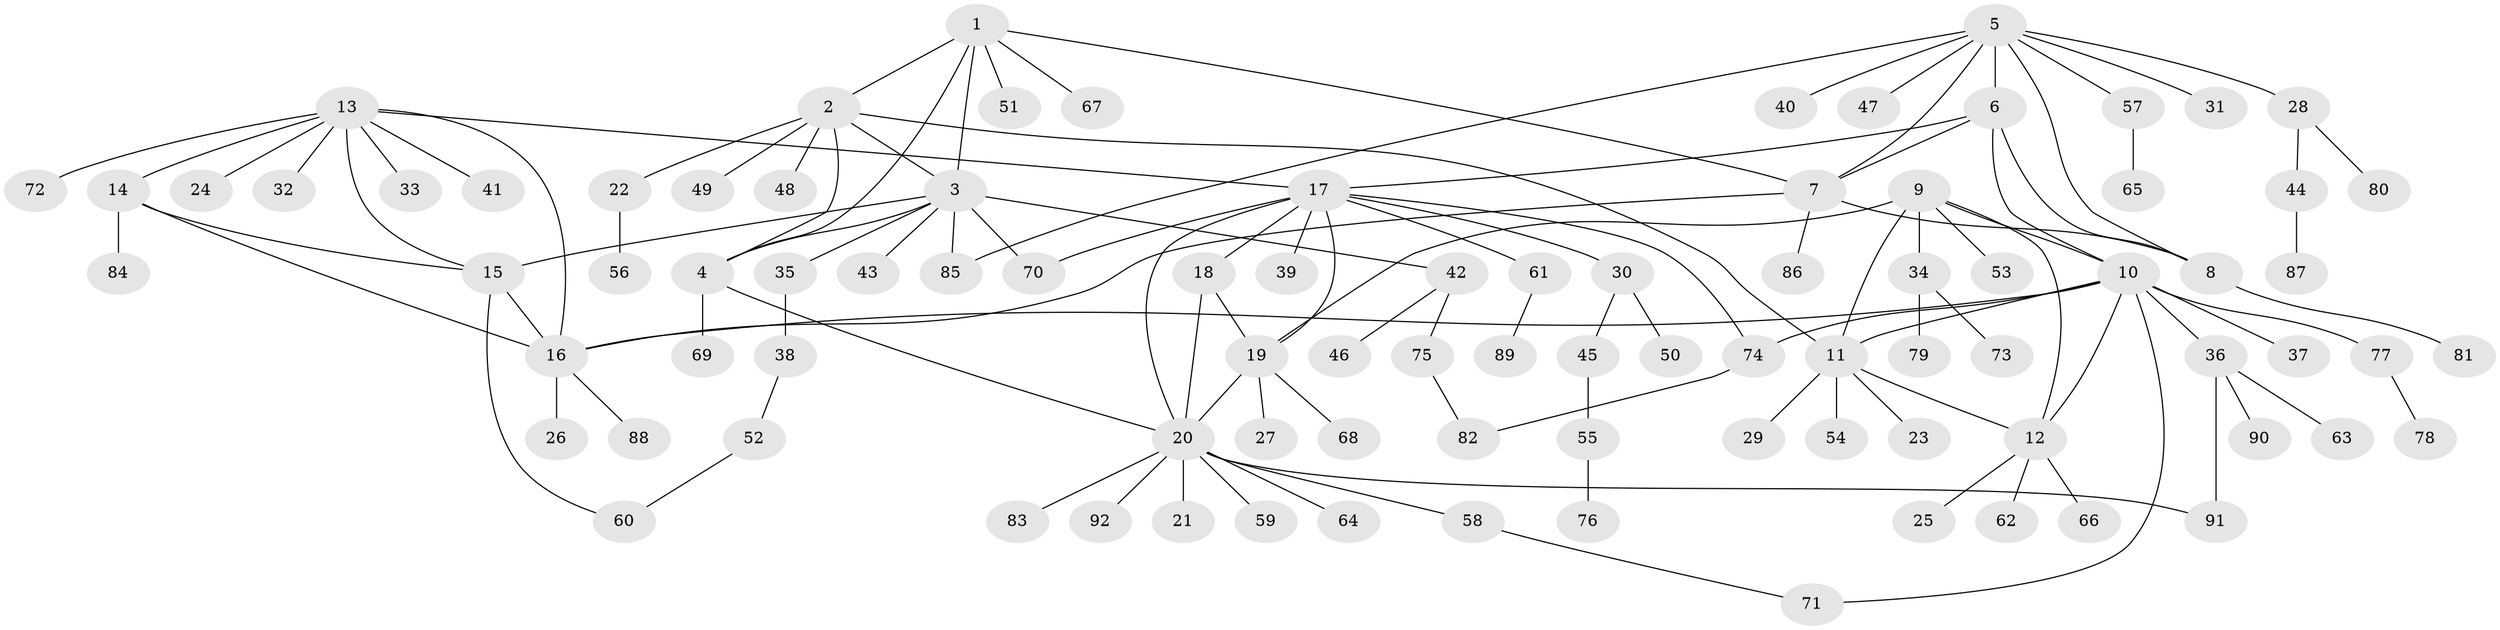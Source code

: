 // Generated by graph-tools (version 1.1) at 2025/11/02/27/25 16:11:31]
// undirected, 92 vertices, 119 edges
graph export_dot {
graph [start="1"]
  node [color=gray90,style=filled];
  1;
  2;
  3;
  4;
  5;
  6;
  7;
  8;
  9;
  10;
  11;
  12;
  13;
  14;
  15;
  16;
  17;
  18;
  19;
  20;
  21;
  22;
  23;
  24;
  25;
  26;
  27;
  28;
  29;
  30;
  31;
  32;
  33;
  34;
  35;
  36;
  37;
  38;
  39;
  40;
  41;
  42;
  43;
  44;
  45;
  46;
  47;
  48;
  49;
  50;
  51;
  52;
  53;
  54;
  55;
  56;
  57;
  58;
  59;
  60;
  61;
  62;
  63;
  64;
  65;
  66;
  67;
  68;
  69;
  70;
  71;
  72;
  73;
  74;
  75;
  76;
  77;
  78;
  79;
  80;
  81;
  82;
  83;
  84;
  85;
  86;
  87;
  88;
  89;
  90;
  91;
  92;
  1 -- 2;
  1 -- 3;
  1 -- 4;
  1 -- 7;
  1 -- 51;
  1 -- 67;
  2 -- 3;
  2 -- 4;
  2 -- 11;
  2 -- 22;
  2 -- 48;
  2 -- 49;
  3 -- 4;
  3 -- 15;
  3 -- 35;
  3 -- 42;
  3 -- 43;
  3 -- 70;
  3 -- 85;
  4 -- 20;
  4 -- 69;
  5 -- 6;
  5 -- 7;
  5 -- 8;
  5 -- 28;
  5 -- 31;
  5 -- 40;
  5 -- 47;
  5 -- 57;
  5 -- 85;
  6 -- 7;
  6 -- 8;
  6 -- 10;
  6 -- 17;
  7 -- 8;
  7 -- 16;
  7 -- 86;
  8 -- 81;
  9 -- 10;
  9 -- 11;
  9 -- 12;
  9 -- 19;
  9 -- 34;
  9 -- 53;
  10 -- 11;
  10 -- 12;
  10 -- 16;
  10 -- 36;
  10 -- 37;
  10 -- 71;
  10 -- 74;
  10 -- 77;
  11 -- 12;
  11 -- 23;
  11 -- 29;
  11 -- 54;
  12 -- 25;
  12 -- 62;
  12 -- 66;
  13 -- 14;
  13 -- 15;
  13 -- 16;
  13 -- 17;
  13 -- 24;
  13 -- 32;
  13 -- 33;
  13 -- 41;
  13 -- 72;
  14 -- 15;
  14 -- 16;
  14 -- 84;
  15 -- 16;
  15 -- 60;
  16 -- 26;
  16 -- 88;
  17 -- 18;
  17 -- 19;
  17 -- 20;
  17 -- 30;
  17 -- 39;
  17 -- 61;
  17 -- 70;
  17 -- 74;
  18 -- 19;
  18 -- 20;
  19 -- 20;
  19 -- 27;
  19 -- 68;
  20 -- 21;
  20 -- 58;
  20 -- 59;
  20 -- 64;
  20 -- 83;
  20 -- 91;
  20 -- 92;
  22 -- 56;
  28 -- 44;
  28 -- 80;
  30 -- 45;
  30 -- 50;
  34 -- 73;
  34 -- 79;
  35 -- 38;
  36 -- 63;
  36 -- 90;
  36 -- 91;
  38 -- 52;
  42 -- 46;
  42 -- 75;
  44 -- 87;
  45 -- 55;
  52 -- 60;
  55 -- 76;
  57 -- 65;
  58 -- 71;
  61 -- 89;
  74 -- 82;
  75 -- 82;
  77 -- 78;
}
